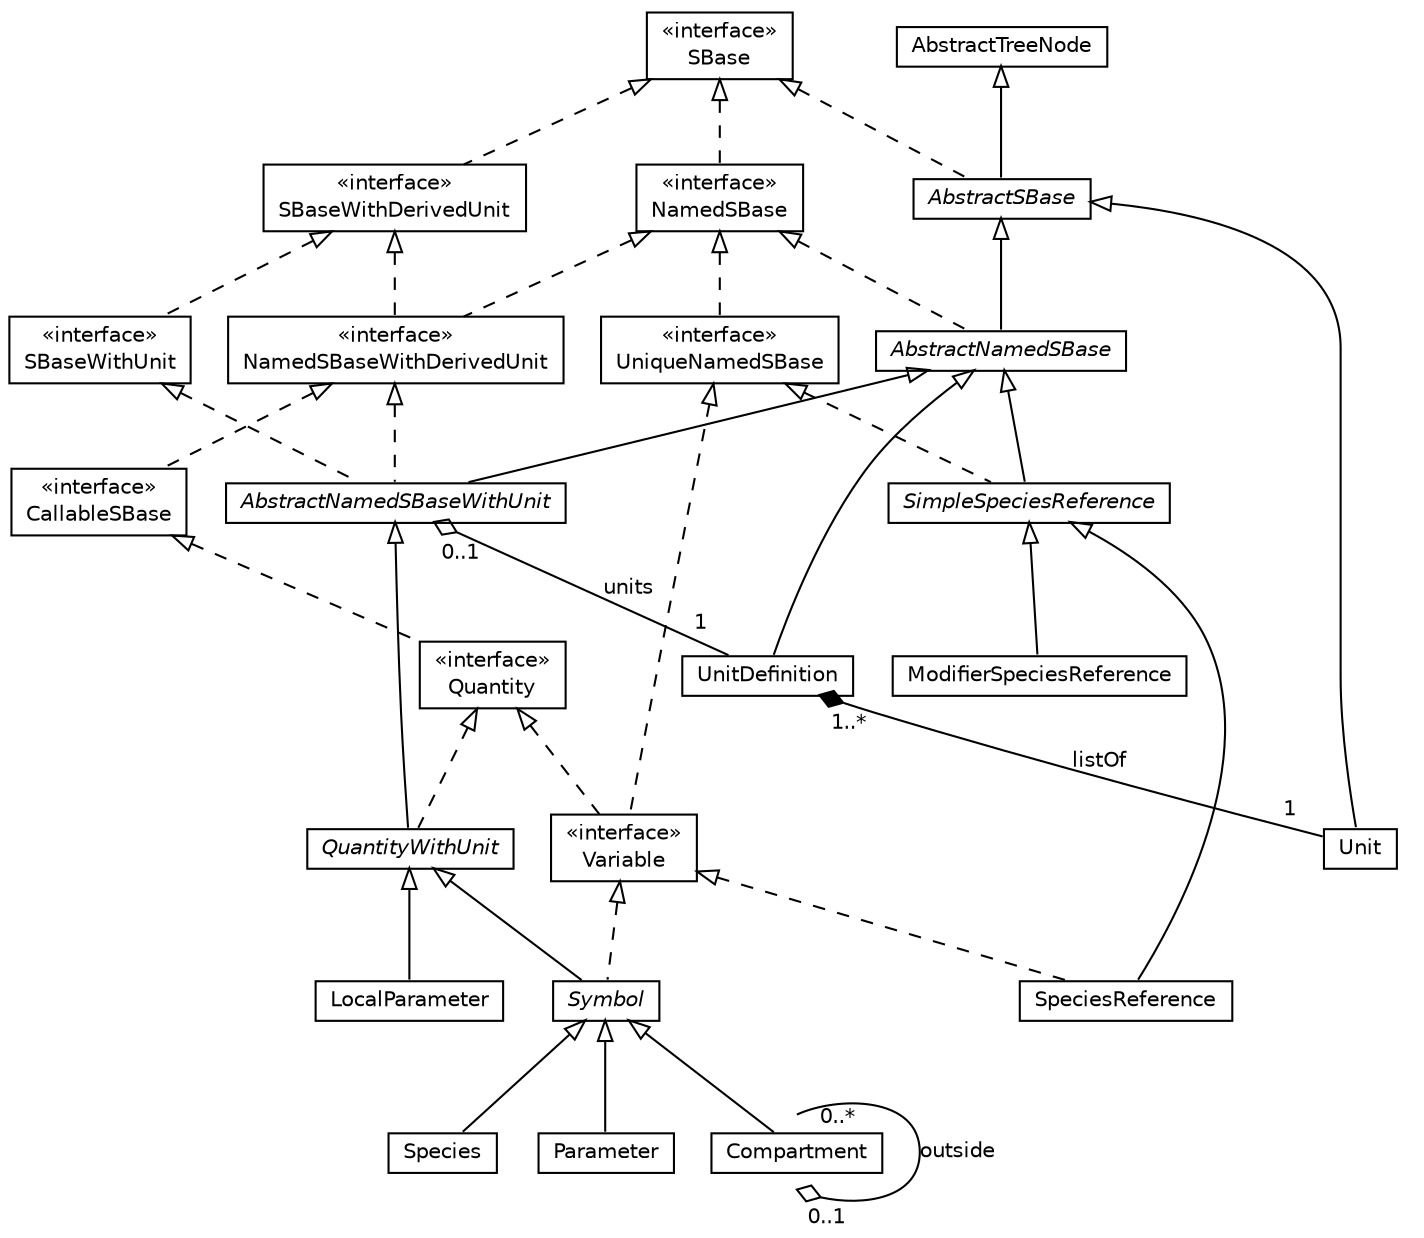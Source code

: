 #!/usr/local/bin/dot
#
# Class diagram 
# Generated by UMLGraph version 5.4 (http://www.umlgraph.org/)
# dot -Tpdf -oSymbol.pdf Symbol.dot && acroread Symbol.pdf &

digraph G {
	edge [fontname="Helvetica",fontsize=10,labelfontname="Helvetica",labelfontsize=10, labeldistance=2];
	node [fontname="Helvetica",fontsize=10,shape=plaintext,margin=0];
	nodesep=0.25;
	ranksep=0.5;
	// org.sbml.jsbml.UniqueNamedSBase
	c0 [label=<<table title="org.sbml.jsbml.UniqueNamedSBase" border="0" cellborder="1" cellspacing="0" cellpadding="2" port="p">
		<tr><td><table border="0" cellspacing="0" cellpadding="1">
<tr><td align="center" balign="center"> &#171;interface&#187; </td></tr>
<tr><td align="center" balign="center"> UniqueNamedSBase </td></tr>
		</table></td></tr>
		</table>>, URL="null", fontname="Helvetica", fontcolor="black", fontsize=10.0];
	// org.sbml.jsbml.AbstractSBase
	c1 [label=<<table title="org.sbml.jsbml.AbstractSBase" border="0" cellborder="1" cellspacing="0" cellpadding="2" port="p">
		<tr><td><table border="0" cellspacing="0" cellpadding="1">
<tr><td align="center" balign="center"><font face="Helvetica-Oblique"> AbstractSBase </font></td></tr>
		</table></td></tr>
		</table>>, URL="null", fontname="Helvetica", fontcolor="black", fontsize=10.0];
	// org.sbml.jsbml.NamedSBase
	c3 [label=<<table title="org.sbml.jsbml.NamedSBase" border="0" cellborder="1" cellspacing="0" cellpadding="2" port="p">
		<tr><td><table border="0" cellspacing="0" cellpadding="1">
<tr><td align="center" balign="center"> &#171;interface&#187; </td></tr>
<tr><td align="center" balign="center"> NamedSBase </td></tr>
		</table></td></tr>
		</table>>, URL="null", fontname="Helvetica", fontcolor="black", fontsize=10.0];
	// org.sbml.jsbml.SBaseWithDerivedUnit
	c4 [label=<<table title="org.sbml.jsbml.SBaseWithDerivedUnit" border="0" cellborder="1" cellspacing="0" cellpadding="2" port="p">
		<tr><td><table border="0" cellspacing="0" cellpadding="1">
<tr><td align="center" balign="center"> &#171;interface&#187; </td></tr>
<tr><td align="center" balign="center"> SBaseWithDerivedUnit </td></tr>
		</table></td></tr>
		</table>>, URL="null", fontname="Helvetica", fontcolor="black", fontsize=10.0];
	// org.sbml.jsbml.AbstractNamedSBase
	c5 [label=<<table title="org.sbml.jsbml.AbstractNamedSBase" border="0" cellborder="1" cellspacing="0" cellpadding="2" port="p">
		<tr><td><table border="0" cellspacing="0" cellpadding="1">
<tr><td align="center" balign="center"><font face="Helvetica-Oblique"> AbstractNamedSBase </font></td></tr>
		</table></td></tr>
		</table>>, URL="null", fontname="Helvetica", fontcolor="black", fontsize=10.0];
	// org.sbml.jsbml.AbstractNamedSBaseWithUnit
	c6 [label=<<table title="org.sbml.jsbml.AbstractNamedSBaseWithUnit" border="0" cellborder="1" cellspacing="0" cellpadding="2" port="p">
		<tr><td><table border="0" cellspacing="0" cellpadding="1">
<tr><td align="center" balign="center"><font face="Helvetica-Oblique"> AbstractNamedSBaseWithUnit </font></td></tr>
		</table></td></tr>
		</table>>, URL="null", fontname="Helvetica", fontcolor="black", fontsize=10.0];
	// org.sbml.jsbml.SBaseWithUnit
	c7 [label=<<table title="org.sbml.jsbml.SBaseWithUnit" border="0" cellborder="1" cellspacing="0" cellpadding="2" port="p">
		<tr><td><table border="0" cellspacing="0" cellpadding="1">
<tr><td align="center" balign="center"> &#171;interface&#187; </td></tr>
<tr><td align="center" balign="center"> SBaseWithUnit </td></tr>
		</table></td></tr>
		</table>>, URL="null", fontname="Helvetica", fontcolor="black", fontsize=10.0];
	// org.sbml.jsbml.NamedSBaseWithDerivedUnit
	c8 [label=<<table title="org.sbml.jsbml.NamedSBaseWithDerivedUnit" border="0" cellborder="1" cellspacing="0" cellpadding="2" port="p">
		<tr><td><table border="0" cellspacing="0" cellpadding="1">
<tr><td align="center" balign="center"> &#171;interface&#187; </td></tr>
<tr><td align="center" balign="center"> NamedSBaseWithDerivedUnit </td></tr>
		</table></td></tr>
		</table>>, URL="null", fontname="Helvetica", fontcolor="black", fontsize=10.0];
	// org.sbml.jsbml.CallableSBase
	c9 [label=<<table title="org.sbml.jsbml.CallableSBase" border="0" cellborder="1" cellspacing="0" cellpadding="2" port="p">
		<tr><td><table border="0" cellspacing="0" cellpadding="1">
<tr><td align="center" balign="center"> &#171;interface&#187; </td></tr>
<tr><td align="center" balign="center"> CallableSBase </td></tr>
		</table></td></tr>
		</table>>, URL="null", fontname="Helvetica", fontcolor="black", fontsize=10.0];
	// org.sbml.jsbml.Quantity
	c10 [label=<<table title="org.sbml.jsbml.Quantity" border="0" cellborder="1" cellspacing="0" cellpadding="2" port="p">
		<tr><td><table border="0" cellspacing="0" cellpadding="1">
<tr><td align="center" balign="center"> &#171;interface&#187; </td></tr>
<tr><td align="center" balign="center"> Quantity </td></tr>
		</table></td></tr>
		</table>>, URL="null", fontname="Helvetica", fontcolor="black", fontsize=10.0];
	// org.sbml.jsbml.UnitDefinition
	c11 [label=<<table title="org.sbml.jsbml.UnitDefinition" border="0" cellborder="1" cellspacing="0" cellpadding="2" port="p">
		<tr><td><table border="0" cellspacing="0" cellpadding="1">
<tr><td align="center" balign="center"> UnitDefinition </td></tr>
		</table></td></tr>
		</table>>, URL="null", fontname="Helvetica", fontcolor="black", fontsize=10.0];
	// org.sbml.jsbml.SimpleSpeciesReference
	c12 [label=<<table title="org.sbml.jsbml.SimpleSpeciesReference" border="0" cellborder="1" cellspacing="0" cellpadding="2" port="p">
		<tr><td><table border="0" cellspacing="0" cellpadding="1">
<tr><td align="center" balign="center"><font face="Helvetica-Oblique"> SimpleSpeciesReference </font></td></tr>
		</table></td></tr>
		</table>>, URL="null", fontname="Helvetica", fontcolor="black", fontsize=10.0];
	// org.sbml.jsbml.ModifierSpeciesReference
	c13 [label=<<table title="org.sbml.jsbml.ModifierSpeciesReference" border="0" cellborder="1" cellspacing="0" cellpadding="2" port="p">
		<tr><td><table border="0" cellspacing="0" cellpadding="1">
<tr><td align="center" balign="center"> ModifierSpeciesReference </td></tr>
		</table></td></tr>
		</table>>, URL="null", fontname="Helvetica", fontcolor="black", fontsize=10.0];
	// org.sbml.jsbml.Variable
	c14 [label=<<table title="org.sbml.jsbml.Variable" border="0" cellborder="1" cellspacing="0" cellpadding="2" port="p">
		<tr><td><table border="0" cellspacing="0" cellpadding="1">
<tr><td align="center" balign="center"> &#171;interface&#187; </td></tr>
<tr><td align="center" balign="center"> Variable </td></tr>
		</table></td></tr>
		</table>>, URL="null", fontname="Helvetica", fontcolor="black", fontsize=10.0];
	// org.sbml.jsbml.QuantityWithUnit
	c15 [label=<<table title="org.sbml.jsbml.QuantityWithUnit" border="0" cellborder="1" cellspacing="0" cellpadding="2" port="p">
		<tr><td><table border="0" cellspacing="0" cellpadding="1">
<tr><td align="center" balign="center"><font face="Helvetica-Oblique"> QuantityWithUnit </font></td></tr>
		</table></td></tr>
		</table>>, URL="null", fontname="Helvetica", fontcolor="black", fontsize=10.0];
	// org.sbml.jsbml.SpeciesReference
	c16 [label=<<table title="org.sbml.jsbml.SpeciesReference" border="0" cellborder="1" cellspacing="0" cellpadding="2" port="p">
		<tr><td><table border="0" cellspacing="0" cellpadding="1">
<tr><td align="center" balign="center"> SpeciesReference </td></tr>
		</table></td></tr>
		</table>>, URL="null", fontname="Helvetica", fontcolor="black", fontsize=10.0];
	// org.sbml.jsbml.LocalParameter
	c17 [label=<<table title="org.sbml.jsbml.LocalParameter" border="0" cellborder="1" cellspacing="0" cellpadding="2" port="p">
		<tr><td><table border="0" cellspacing="0" cellpadding="1">
<tr><td align="center" balign="center"> LocalParameter </td></tr>
		</table></td></tr>
		</table>>, URL="null", fontname="Helvetica", fontcolor="black", fontsize=10.0];
	// org.sbml.jsbml.Symbol
	c18 [label=<<table title="org.sbml.jsbml.Symbol" border="0" cellborder="1" cellspacing="0" cellpadding="2" port="p">
		<tr><td><table border="0" cellspacing="0" cellpadding="1">
<tr><td align="center" balign="center"><font face="Helvetica-Oblique"> Symbol </font></td></tr>
		</table></td></tr>
		</table>>, URL="null", fontname="Helvetica", fontcolor="black", fontsize=10.0];
	// org.sbml.jsbml.Species
	c19 [label=<<table title="org.sbml.jsbml.Species" border="0" cellborder="1" cellspacing="0" cellpadding="2" port="p">
		<tr><td><table border="0" cellspacing="0" cellpadding="1">
<tr><td align="center" balign="center"> Species </td></tr>
		</table></td></tr>
		</table>>, URL="null", fontname="Helvetica", fontcolor="black", fontsize=10.0];
	// org.sbml.jsbml.Parameter
	c20 [label=<<table title="org.sbml.jsbml.Parameter" border="0" cellborder="1" cellspacing="0" cellpadding="2" port="p">
		<tr><td><table border="0" cellspacing="0" cellpadding="1">
<tr><td align="center" balign="center"> Parameter </td></tr>
		</table></td></tr>
		</table>>, URL="null", fontname="Helvetica", fontcolor="black", fontsize=10.0];
	// org.sbml.jsbml.Compartment
	c21 [label=<<table title="org.sbml.jsbml.Compartment" border="0" cellborder="1" cellspacing="0" cellpadding="2" port="p">
		<tr><td><table border="0" cellspacing="0" cellpadding="1">
<tr><td align="center" balign="center"> Compartment </td></tr>
		</table></td></tr>
		</table>>, URL="null", fontname="Helvetica", fontcolor="black", fontsize=10.0];
	// org.sbml.jsbml.Unit
	c22 [label=<<table title="org.sbml.jsbml.Unit" border="0" cellborder="1" cellspacing="0" cellpadding="2" port="p">
		<tr><td><table border="0" cellspacing="0" cellpadding="1">
<tr><td align="center" balign="center"> Unit </td></tr>
		</table></td></tr>
		</table>>, URL="null", fontname="Helvetica", fontcolor="black", fontsize=10.0];
	// org.sbml.jsbml.SBase
	c24 [label=<<table title="org.sbml.jsbml.SBase" border="0" cellborder="1" cellspacing="0" cellpadding="2" port="p">
		<tr><td><table border="0" cellspacing="0" cellpadding="1">
<tr><td align="center" balign="center"> &#171;interface&#187; </td></tr>
<tr><td align="center" balign="center"> SBase </td></tr>
		</table></td></tr>
		</table>>, URL="null", fontname="Helvetica", fontcolor="black", fontsize=10.0];
	//org.sbml.jsbml.UniqueNamedSBase implements org.sbml.jsbml.NamedSBase
	c3:p -> c0:p [dir=back,arrowtail=empty,style=dashed];
	//org.sbml.jsbml.AbstractSBase extends AbstractTreeNode
	c25:p -> c1:p [dir=back,arrowtail=empty];
	//org.sbml.jsbml.AbstractSBase implements org.sbml.jsbml.SBase
	c24:p -> c1:p [dir=back,arrowtail=empty,style=dashed];
	// org.sbml.jsbml.AbstractSBase HAS XMLNode
	/*c1:p -> c26:p [taillabel="0..1", label="notes", headlabel="1", fontname="Helvetica", fontcolor="black", fontsize=10.0, color="black", arrowhead=none, arrowtail=ediamond, dir=both];*/
	// org.sbml.jsbml.AbstractSBase HAS Annotation
	/*c1:p -> c27:p [taillabel="0..1", label="annotation", headlabel="1", fontname="Helvetica", fontcolor="black", fontsize=10.0, color="black", arrowhead=none, arrowtail=ediamond, dir=both];*/
	// org.sbml.jsbml.AbstractSBase DEPEND SBO
	/*c1:p -> c28:p [taillabel="", label="&#171;use&#187;", headlabel="", fontname="Helvetica", fontcolor="black", fontsize=10.0, color="black", arrowhead=open, style=dashed];*/
	//org.sbml.jsbml.NamedSBase implements org.sbml.jsbml.SBase
	c24:p -> c3:p [dir=back,arrowtail=empty,style=dashed];
	//org.sbml.jsbml.SBaseWithDerivedUnit implements org.sbml.jsbml.SBase
	c24:p -> c4:p [dir=back,arrowtail=empty,style=dashed];
	//org.sbml.jsbml.AbstractNamedSBase extends org.sbml.jsbml.AbstractSBase
	c1:p -> c5:p [dir=back,arrowtail=empty];
	//org.sbml.jsbml.AbstractNamedSBase implements org.sbml.jsbml.NamedSBase
	c3:p -> c5:p [dir=back,arrowtail=empty,style=dashed];
	//org.sbml.jsbml.AbstractNamedSBaseWithUnit extends org.sbml.jsbml.AbstractNamedSBase
	c5:p -> c6:p [dir=back,arrowtail=empty];
	//org.sbml.jsbml.AbstractNamedSBaseWithUnit implements org.sbml.jsbml.NamedSBaseWithDerivedUnit
	c8:p -> c6:p [dir=back,arrowtail=empty,style=dashed];
	//org.sbml.jsbml.AbstractNamedSBaseWithUnit implements org.sbml.jsbml.SBaseWithUnit
	c7:p -> c6:p [dir=back,arrowtail=empty,style=dashed];
	// org.sbml.jsbml.AbstractNamedSBaseWithUnit HAS org.sbml.jsbml.UnitDefinition
	c6:p -> c11:p [taillabel="0..1", label="units", headlabel="1", fontname="Helvetica", fontcolor="black", fontsize=10.0, color="black", arrowhead=none, arrowtail=ediamond, dir=both];
	//org.sbml.jsbml.SBaseWithUnit implements org.sbml.jsbml.SBaseWithDerivedUnit
	c4:p -> c7:p [dir=back,arrowtail=empty,style=dashed];
	//org.sbml.jsbml.NamedSBaseWithDerivedUnit implements org.sbml.jsbml.NamedSBase
	c3:p -> c8:p [dir=back,arrowtail=empty,style=dashed];
	//org.sbml.jsbml.NamedSBaseWithDerivedUnit implements org.sbml.jsbml.SBaseWithDerivedUnit
	c4:p -> c8:p [dir=back,arrowtail=empty,style=dashed];
	//org.sbml.jsbml.CallableSBase implements org.sbml.jsbml.NamedSBaseWithDerivedUnit
	c8:p -> c9:p [dir=back,arrowtail=empty,style=dashed];
	//org.sbml.jsbml.Quantity implements org.sbml.jsbml.CallableSBase
	c9:p -> c10:p [dir=back,arrowtail=empty,style=dashed];
	//org.sbml.jsbml.UnitDefinition extends org.sbml.jsbml.AbstractNamedSBase
	c5:p -> c11:p [dir=back,arrowtail=empty];
	// org.sbml.jsbml.UnitDefinition COMPOSED org.sbml.jsbml.Unit
	c11:p -> c22:p [taillabel="1..*", label="listOf", headlabel="1", fontname="Helvetica", fontcolor="black", fontsize=10.0, color="black", arrowhead=none, arrowtail=diamond, dir=both];
	//org.sbml.jsbml.SimpleSpeciesReference extends org.sbml.jsbml.AbstractNamedSBase
	c5:p -> c12:p [dir=back,arrowtail=empty];
	//org.sbml.jsbml.SimpleSpeciesReference implements org.sbml.jsbml.UniqueNamedSBase
	c0:p -> c12:p [dir=back,arrowtail=empty,style=dashed];
	//org.sbml.jsbml.ModifierSpeciesReference extends org.sbml.jsbml.SimpleSpeciesReference
	c12:p -> c13:p [dir=back,arrowtail=empty];
	//org.sbml.jsbml.Variable implements org.sbml.jsbml.Quantity
	c10:p -> c14:p [dir=back,arrowtail=empty,style=dashed];
	//org.sbml.jsbml.Variable implements org.sbml.jsbml.UniqueNamedSBase
	c0:p -> c14:p [dir=back,arrowtail=empty,style=dashed];
	//org.sbml.jsbml.QuantityWithUnit extends org.sbml.jsbml.AbstractNamedSBaseWithUnit
	c6:p -> c15:p [dir=back,arrowtail=empty];
	//org.sbml.jsbml.QuantityWithUnit implements org.sbml.jsbml.Quantity
	c10:p -> c15:p [dir=back,arrowtail=empty,style=dashed];
	//org.sbml.jsbml.SpeciesReference extends org.sbml.jsbml.SimpleSpeciesReference
	c12:p -> c16:p [dir=back,arrowtail=empty];
	//org.sbml.jsbml.SpeciesReference implements org.sbml.jsbml.Variable
	c14:p -> c16:p [dir=back,arrowtail=empty,style=dashed];
	//org.sbml.jsbml.LocalParameter extends org.sbml.jsbml.QuantityWithUnit
	c15:p -> c17:p [dir=back,arrowtail=empty];
	//org.sbml.jsbml.Symbol extends org.sbml.jsbml.QuantityWithUnit
	c15:p -> c18:p [dir=back,arrowtail=empty];
	//org.sbml.jsbml.Symbol implements org.sbml.jsbml.Variable
	c14:p -> c18:p [dir=back,arrowtail=empty,style=dashed];
	//org.sbml.jsbml.Species extends org.sbml.jsbml.Symbol
	c18:p -> c19:p [dir=back,arrowtail=empty];
	//org.sbml.jsbml.Parameter extends org.sbml.jsbml.Symbol
	c18:p -> c20:p [dir=back,arrowtail=empty];
	//org.sbml.jsbml.Compartment extends org.sbml.jsbml.Symbol
	c18:p -> c21:p [dir=back,arrowtail=empty];
	// org.sbml.jsbml.Compartment HAS org.sbml.jsbml.Compartment
	c21:s -> c21:n [taillabel="0..1", label="outside", headlabel="0..*", fontname="Helvetica", fontcolor="black", fontsize=10.0, color="black", arrowhead=none, arrowtail=ediamond, dir=both];
	//org.sbml.jsbml.Unit extends org.sbml.jsbml.AbstractSBase
	c1:p -> c22:p [dir=back,arrowtail=empty];
	// XMLNode
	/*c26[label=<<table title="XMLNode" border="0" cellborder="1" cellspacing="0" cellpadding="2" port="p" href="http://java.sun.com/j2se/1.4.2/docs/api//XMLNode.html">
		<tr><td><table border="0" cellspacing="0" cellpadding="1">
<tr><td align="center" balign="center"> XMLNode </td></tr>
		</table></td></tr>
		</table>>, fontname="Helvetica", fontcolor="black", fontsize=10.0];*/
	// SBO
	/*c28[label=<<table title="SBO" border="0" cellborder="1" cellspacing="0" cellpadding="2" port="p" href="http://java.sun.com/j2se/1.4.2/docs/api//SBO.html">
		<tr><td><table border="0" cellspacing="0" cellpadding="1">
<tr><td align="center" balign="center"> SBO </td></tr>
		</table></td></tr>
		</table>>, fontname="Helvetica", fontcolor="black", fontsize=10.0];*/
	// Annotation
	/*c27[label=<<table title="Annotation" border="0" cellborder="1" cellspacing="0" cellpadding="2" port="p" href="http://java.sun.com/j2se/1.4.2/docs/api//Annotation.html">
		<tr><td><table border="0" cellspacing="0" cellpadding="1">
<tr><td align="center" balign="center"> Annotation </td></tr>
		</table></td></tr>
		</table>>, fontname="Helvetica", fontcolor="black", fontsize=10.0];*/
	// AbstractTreeNode
	c25[label=<<table title="AbstractTreeNode" border="0" cellborder="1" cellspacing="0" cellpadding="2" port="p" href="http://java.sun.com/j2se/1.4.2/docs/api//AbstractTreeNode.html">
		<tr><td><table border="0" cellspacing="0" cellpadding="1">
<tr><td align="center" balign="center"> AbstractTreeNode </td></tr>
		</table></td></tr>
		</table>>, fontname="Helvetica", fontcolor="black", fontsize=10.0];
}


